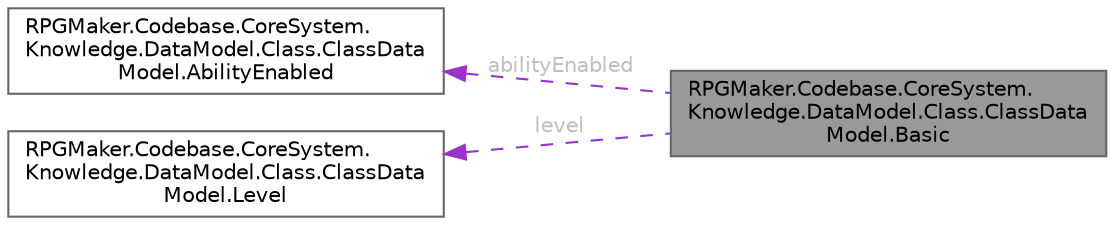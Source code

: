 digraph "RPGMaker.Codebase.CoreSystem.Knowledge.DataModel.Class.ClassDataModel.Basic"
{
 // LATEX_PDF_SIZE
  bgcolor="transparent";
  edge [fontname=Helvetica,fontsize=10,labelfontname=Helvetica,labelfontsize=10];
  node [fontname=Helvetica,fontsize=10,shape=box,height=0.2,width=0.4];
  rankdir="LR";
  Node1 [id="Node000001",label="RPGMaker.Codebase.CoreSystem.\lKnowledge.DataModel.Class.ClassData\lModel.Basic",height=0.2,width=0.4,color="gray40", fillcolor="grey60", style="filled", fontcolor="black",tooltip=" "];
  Node2 -> Node1 [id="edge1_Node000001_Node000002",dir="back",color="darkorchid3",style="dashed",tooltip=" ",label=" abilityEnabled",fontcolor="grey" ];
  Node2 [id="Node000002",label="RPGMaker.Codebase.CoreSystem.\lKnowledge.DataModel.Class.ClassData\lModel.AbilityEnabled",height=0.2,width=0.4,color="gray40", fillcolor="white", style="filled",URL="$db/d2b/class_r_p_g_maker_1_1_codebase_1_1_core_system_1_1_knowledge_1_1_data_model_1_1_class_1_1_class_data_model_1_1_ability_enabled.html",tooltip=" "];
  Node3 -> Node1 [id="edge2_Node000001_Node000003",dir="back",color="darkorchid3",style="dashed",tooltip=" ",label=" level",fontcolor="grey" ];
  Node3 [id="Node000003",label="RPGMaker.Codebase.CoreSystem.\lKnowledge.DataModel.Class.ClassData\lModel.Level",height=0.2,width=0.4,color="gray40", fillcolor="white", style="filled",URL="$d3/d0a/class_r_p_g_maker_1_1_codebase_1_1_core_system_1_1_knowledge_1_1_data_model_1_1_class_1_1_class_data_model_1_1_level.html",tooltip=" "];
}
